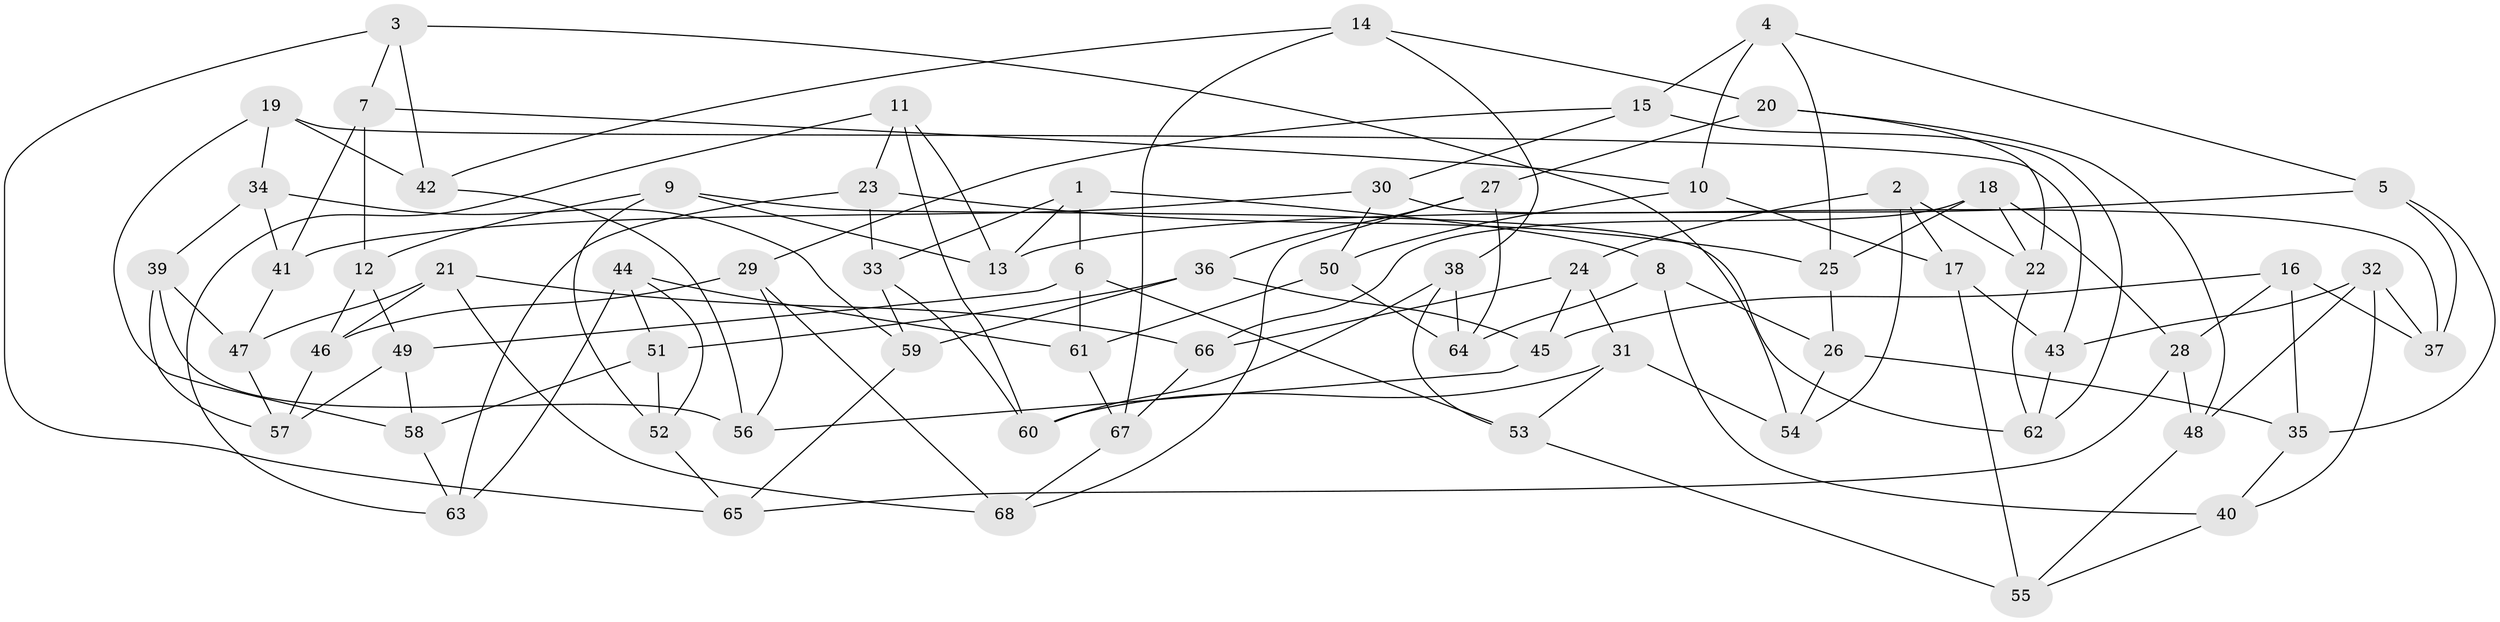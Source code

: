 // coarse degree distribution, {6: 0.6410256410256411, 4: 0.2564102564102564, 5: 0.10256410256410256}
// Generated by graph-tools (version 1.1) at 2025/52/02/27/25 19:52:28]
// undirected, 68 vertices, 136 edges
graph export_dot {
graph [start="1"]
  node [color=gray90,style=filled];
  1;
  2;
  3;
  4;
  5;
  6;
  7;
  8;
  9;
  10;
  11;
  12;
  13;
  14;
  15;
  16;
  17;
  18;
  19;
  20;
  21;
  22;
  23;
  24;
  25;
  26;
  27;
  28;
  29;
  30;
  31;
  32;
  33;
  34;
  35;
  36;
  37;
  38;
  39;
  40;
  41;
  42;
  43;
  44;
  45;
  46;
  47;
  48;
  49;
  50;
  51;
  52;
  53;
  54;
  55;
  56;
  57;
  58;
  59;
  60;
  61;
  62;
  63;
  64;
  65;
  66;
  67;
  68;
  1 -- 6;
  1 -- 13;
  1 -- 8;
  1 -- 33;
  2 -- 24;
  2 -- 17;
  2 -- 54;
  2 -- 22;
  3 -- 54;
  3 -- 65;
  3 -- 42;
  3 -- 7;
  4 -- 10;
  4 -- 5;
  4 -- 25;
  4 -- 15;
  5 -- 13;
  5 -- 35;
  5 -- 37;
  6 -- 49;
  6 -- 53;
  6 -- 61;
  7 -- 41;
  7 -- 12;
  7 -- 10;
  8 -- 40;
  8 -- 64;
  8 -- 26;
  9 -- 62;
  9 -- 13;
  9 -- 52;
  9 -- 12;
  10 -- 17;
  10 -- 50;
  11 -- 23;
  11 -- 63;
  11 -- 60;
  11 -- 13;
  12 -- 46;
  12 -- 49;
  14 -- 67;
  14 -- 20;
  14 -- 38;
  14 -- 42;
  15 -- 29;
  15 -- 62;
  15 -- 30;
  16 -- 35;
  16 -- 37;
  16 -- 45;
  16 -- 28;
  17 -- 43;
  17 -- 55;
  18 -- 66;
  18 -- 22;
  18 -- 28;
  18 -- 25;
  19 -- 43;
  19 -- 58;
  19 -- 42;
  19 -- 34;
  20 -- 22;
  20 -- 48;
  20 -- 27;
  21 -- 68;
  21 -- 66;
  21 -- 47;
  21 -- 46;
  22 -- 62;
  23 -- 33;
  23 -- 63;
  23 -- 25;
  24 -- 45;
  24 -- 31;
  24 -- 66;
  25 -- 26;
  26 -- 35;
  26 -- 54;
  27 -- 68;
  27 -- 36;
  27 -- 64;
  28 -- 65;
  28 -- 48;
  29 -- 56;
  29 -- 46;
  29 -- 68;
  30 -- 50;
  30 -- 41;
  30 -- 37;
  31 -- 54;
  31 -- 60;
  31 -- 53;
  32 -- 48;
  32 -- 37;
  32 -- 40;
  32 -- 43;
  33 -- 59;
  33 -- 60;
  34 -- 39;
  34 -- 41;
  34 -- 59;
  35 -- 40;
  36 -- 51;
  36 -- 45;
  36 -- 59;
  38 -- 60;
  38 -- 64;
  38 -- 53;
  39 -- 57;
  39 -- 47;
  39 -- 56;
  40 -- 55;
  41 -- 47;
  42 -- 56;
  43 -- 62;
  44 -- 51;
  44 -- 61;
  44 -- 63;
  44 -- 52;
  45 -- 56;
  46 -- 57;
  47 -- 57;
  48 -- 55;
  49 -- 58;
  49 -- 57;
  50 -- 64;
  50 -- 61;
  51 -- 52;
  51 -- 58;
  52 -- 65;
  53 -- 55;
  58 -- 63;
  59 -- 65;
  61 -- 67;
  66 -- 67;
  67 -- 68;
}
